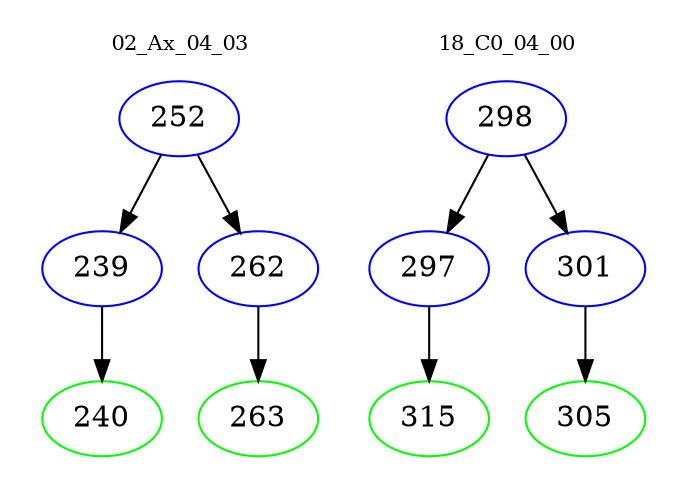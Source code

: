 digraph{
subgraph cluster_0 {
color = white
label = "02_Ax_04_03";
fontsize=10;
T0_252 [label="252", color="blue"]
T0_252 -> T0_239 [color="black"]
T0_239 [label="239", color="blue"]
T0_239 -> T0_240 [color="black"]
T0_240 [label="240", color="green"]
T0_252 -> T0_262 [color="black"]
T0_262 [label="262", color="blue"]
T0_262 -> T0_263 [color="black"]
T0_263 [label="263", color="green"]
}
subgraph cluster_1 {
color = white
label = "18_C0_04_00";
fontsize=10;
T1_298 [label="298", color="blue"]
T1_298 -> T1_297 [color="black"]
T1_297 [label="297", color="blue"]
T1_297 -> T1_315 [color="black"]
T1_315 [label="315", color="green"]
T1_298 -> T1_301 [color="black"]
T1_301 [label="301", color="blue"]
T1_301 -> T1_305 [color="black"]
T1_305 [label="305", color="green"]
}
}
